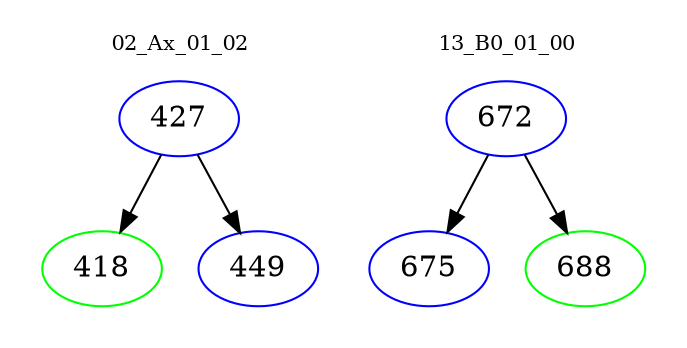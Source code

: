 digraph{
subgraph cluster_0 {
color = white
label = "02_Ax_01_02";
fontsize=10;
T0_427 [label="427", color="blue"]
T0_427 -> T0_418 [color="black"]
T0_418 [label="418", color="green"]
T0_427 -> T0_449 [color="black"]
T0_449 [label="449", color="blue"]
}
subgraph cluster_1 {
color = white
label = "13_B0_01_00";
fontsize=10;
T1_672 [label="672", color="blue"]
T1_672 -> T1_675 [color="black"]
T1_675 [label="675", color="blue"]
T1_672 -> T1_688 [color="black"]
T1_688 [label="688", color="green"]
}
}
